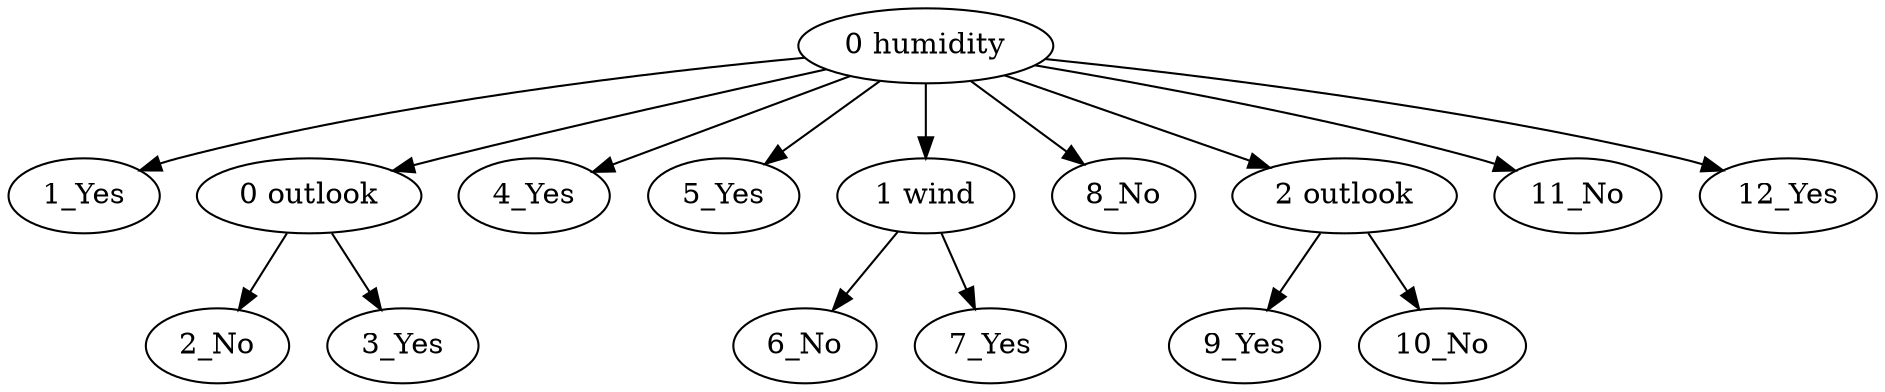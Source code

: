 strict digraph "" {
	"0 humidity" -> "1_Yes";
	"0 humidity" -> "0 outlook";
	"0 humidity" -> "4_Yes";
	"0 humidity" -> "5_Yes";
	"0 humidity" -> "1 wind";
	"0 humidity" -> "8_No";
	"0 humidity" -> "2 outlook";
	"0 humidity" -> "11_No";
	"0 humidity" -> "12_Yes";
	"0 outlook" -> "2_No";
	"0 outlook" -> "3_Yes";
	"1 wind" -> "6_No";
	"1 wind" -> "7_Yes";
	"2 outlook" -> "9_Yes";
	"2 outlook" -> "10_No";
}
